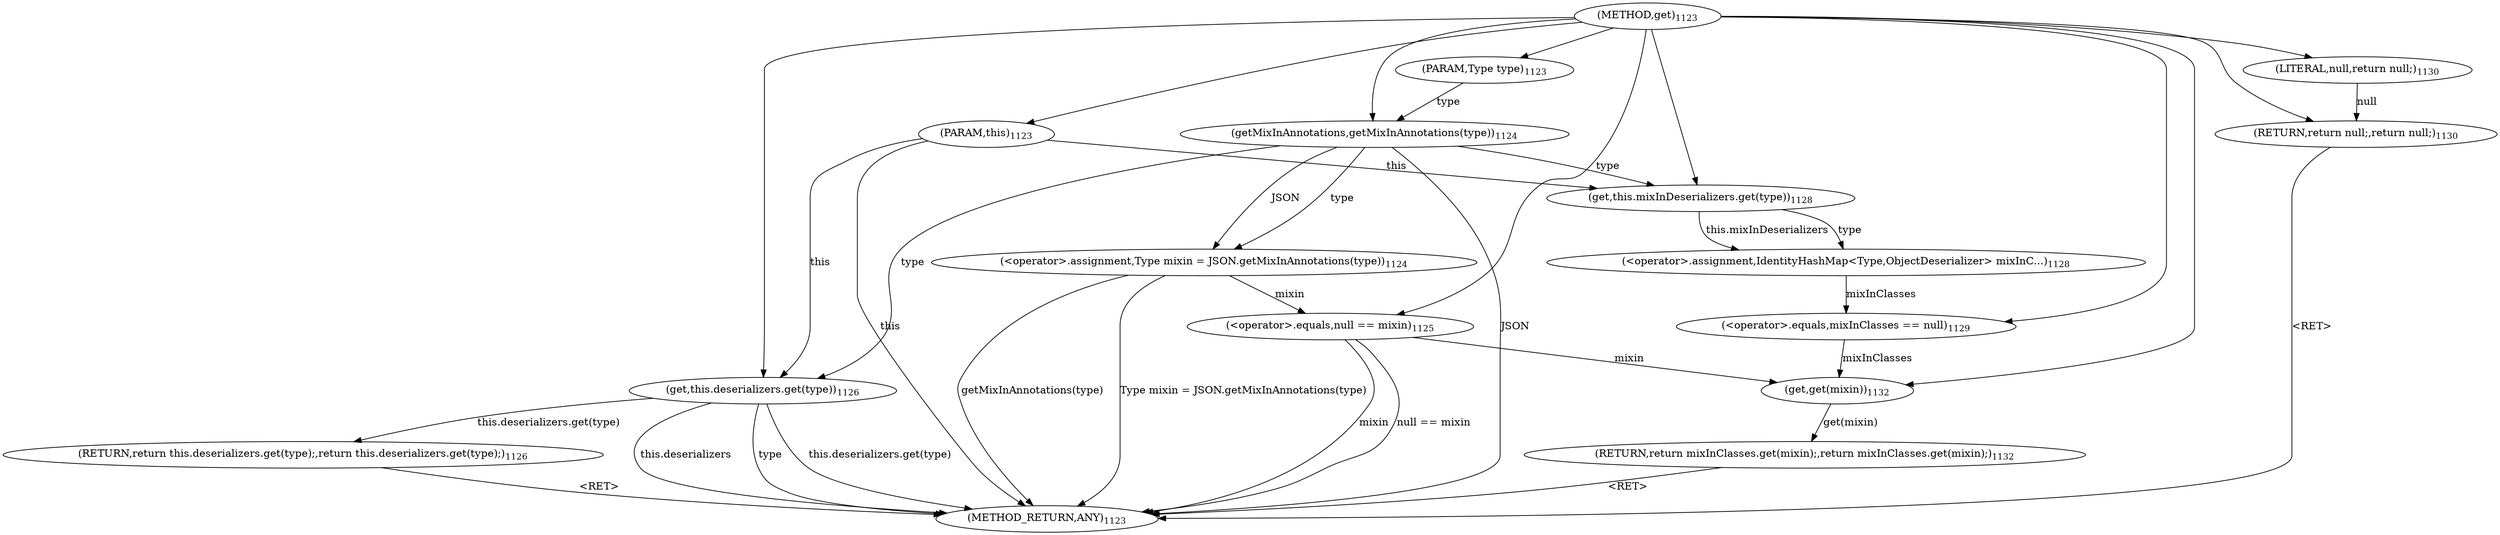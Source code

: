 digraph "get" {  
"3233" [label = <(METHOD,get)<SUB>1123</SUB>> ]
"3272" [label = <(METHOD_RETURN,ANY)<SUB>1123</SUB>> ]
"69" [label = <(PARAM,this)<SUB>1123</SUB>> ]
"3234" [label = <(PARAM,Type type)<SUB>1123</SUB>> ]
"3237" [label = <(&lt;operator&gt;.assignment,Type mixin = JSON.getMixInAnnotations(type))<SUB>1124</SUB>> ]
"3253" [label = <(&lt;operator&gt;.assignment,IdentityHashMap&lt;Type,ObjectDeserializer&gt; mixInC...)<SUB>1128</SUB>> ]
"3266" [label = <(RETURN,return mixInClasses.get(mixin);,return mixInClasses.get(mixin);)<SUB>1132</SUB>> ]
"3237" [label = <(&lt;operator&gt;.assignment,Type mixin = JSON.getMixInAnnotations(type))<SUB>1124</SUB>> ]
"3237" [label = <(&lt;operator&gt;.assignment,Type mixin = JSON.getMixInAnnotations(type))<SUB>1124</SUB>> ]
"3243" [label = <(&lt;operator&gt;.equals,null == mixin)<SUB>1125</SUB>> ]
"3253" [label = <(&lt;operator&gt;.assignment,IdentityHashMap&lt;Type,ObjectDeserializer&gt; mixInC...)<SUB>1128</SUB>> ]
"3253" [label = <(&lt;operator&gt;.assignment,IdentityHashMap&lt;Type,ObjectDeserializer&gt; mixInC...)<SUB>1128</SUB>> ]
"3260" [label = <(&lt;operator&gt;.equals,mixInClasses == null)<SUB>1129</SUB>> ]
"3267" [label = <(get,get(mixin))<SUB>1132</SUB>> ]
"3239" [label = <(getMixInAnnotations,getMixInAnnotations(type))<SUB>1124</SUB>> ]
"3239" [label = <(getMixInAnnotations,getMixInAnnotations(type))<SUB>1124</SUB>> ]
"3243" [label = <(&lt;operator&gt;.equals,null == mixin)<SUB>1125</SUB>> ]
"3243" [label = <(&lt;operator&gt;.equals,null == mixin)<SUB>1125</SUB>> ]
"3247" [label = <(RETURN,return this.deserializers.get(type);,return this.deserializers.get(type);)<SUB>1126</SUB>> ]
"3255" [label = <(get,this.mixInDeserializers.get(type))<SUB>1128</SUB>> ]
"3255" [label = <(get,this.mixInDeserializers.get(type))<SUB>1128</SUB>> ]
"3260" [label = <(&lt;operator&gt;.equals,mixInClasses == null)<SUB>1129</SUB>> ]
"3260" [label = <(&lt;operator&gt;.equals,mixInClasses == null)<SUB>1129</SUB>> ]
"3264" [label = <(RETURN,return null;,return null;)<SUB>1130</SUB>> ]
"3267" [label = <(get,get(mixin))<SUB>1132</SUB>> ]
"3267" [label = <(get,get(mixin))<SUB>1132</SUB>> ]
"3248" [label = <(get,this.deserializers.get(type))<SUB>1126</SUB>> ]
"3265" [label = <(LITERAL,null,return null;)<SUB>1130</SUB>> ]
"3248" [label = <(get,this.deserializers.get(type))<SUB>1126</SUB>> ]
"3248" [label = <(get,this.deserializers.get(type))<SUB>1126</SUB>> ]
  "3264" -> "3272"  [ label = "&lt;RET&gt;"] 
  "3247" -> "3272"  [ label = "&lt;RET&gt;"] 
  "3266" -> "3272"  [ label = "&lt;RET&gt;"] 
  "69" -> "3272"  [ label = "this"] 
  "3237" -> "3272"  [ label = "getMixInAnnotations(type)"] 
  "3237" -> "3272"  [ label = "Type mixin = JSON.getMixInAnnotations(type)"] 
  "3243" -> "3272"  [ label = "mixin"] 
  "3243" -> "3272"  [ label = "null == mixin"] 
  "3248" -> "3272"  [ label = "this.deserializers"] 
  "3248" -> "3272"  [ label = "type"] 
  "3248" -> "3272"  [ label = "this.deserializers.get(type)"] 
  "3239" -> "3272"  [ label = "JSON"] 
  "3233" -> "69" 
  "3233" -> "3234" 
  "3239" -> "3237"  [ label = "JSON"] 
  "3239" -> "3237"  [ label = "type"] 
  "3255" -> "3253"  [ label = "this.mixInDeserializers"] 
  "3255" -> "3253"  [ label = "type"] 
  "3267" -> "3266"  [ label = "get(mixin)"] 
  "3233" -> "3239" 
  "3234" -> "3239"  [ label = "type"] 
  "3233" -> "3243" 
  "3237" -> "3243"  [ label = "mixin"] 
  "3248" -> "3247"  [ label = "this.deserializers.get(type)"] 
  "69" -> "3255"  [ label = "this"] 
  "3239" -> "3255"  [ label = "type"] 
  "3233" -> "3255" 
  "3253" -> "3260"  [ label = "mixInClasses"] 
  "3233" -> "3260" 
  "3265" -> "3264"  [ label = "null"] 
  "3233" -> "3264" 
  "3260" -> "3267"  [ label = "mixInClasses"] 
  "3233" -> "3267" 
  "3243" -> "3267"  [ label = "mixin"] 
  "3233" -> "3265" 
  "69" -> "3248"  [ label = "this"] 
  "3239" -> "3248"  [ label = "type"] 
  "3233" -> "3248" 
}
